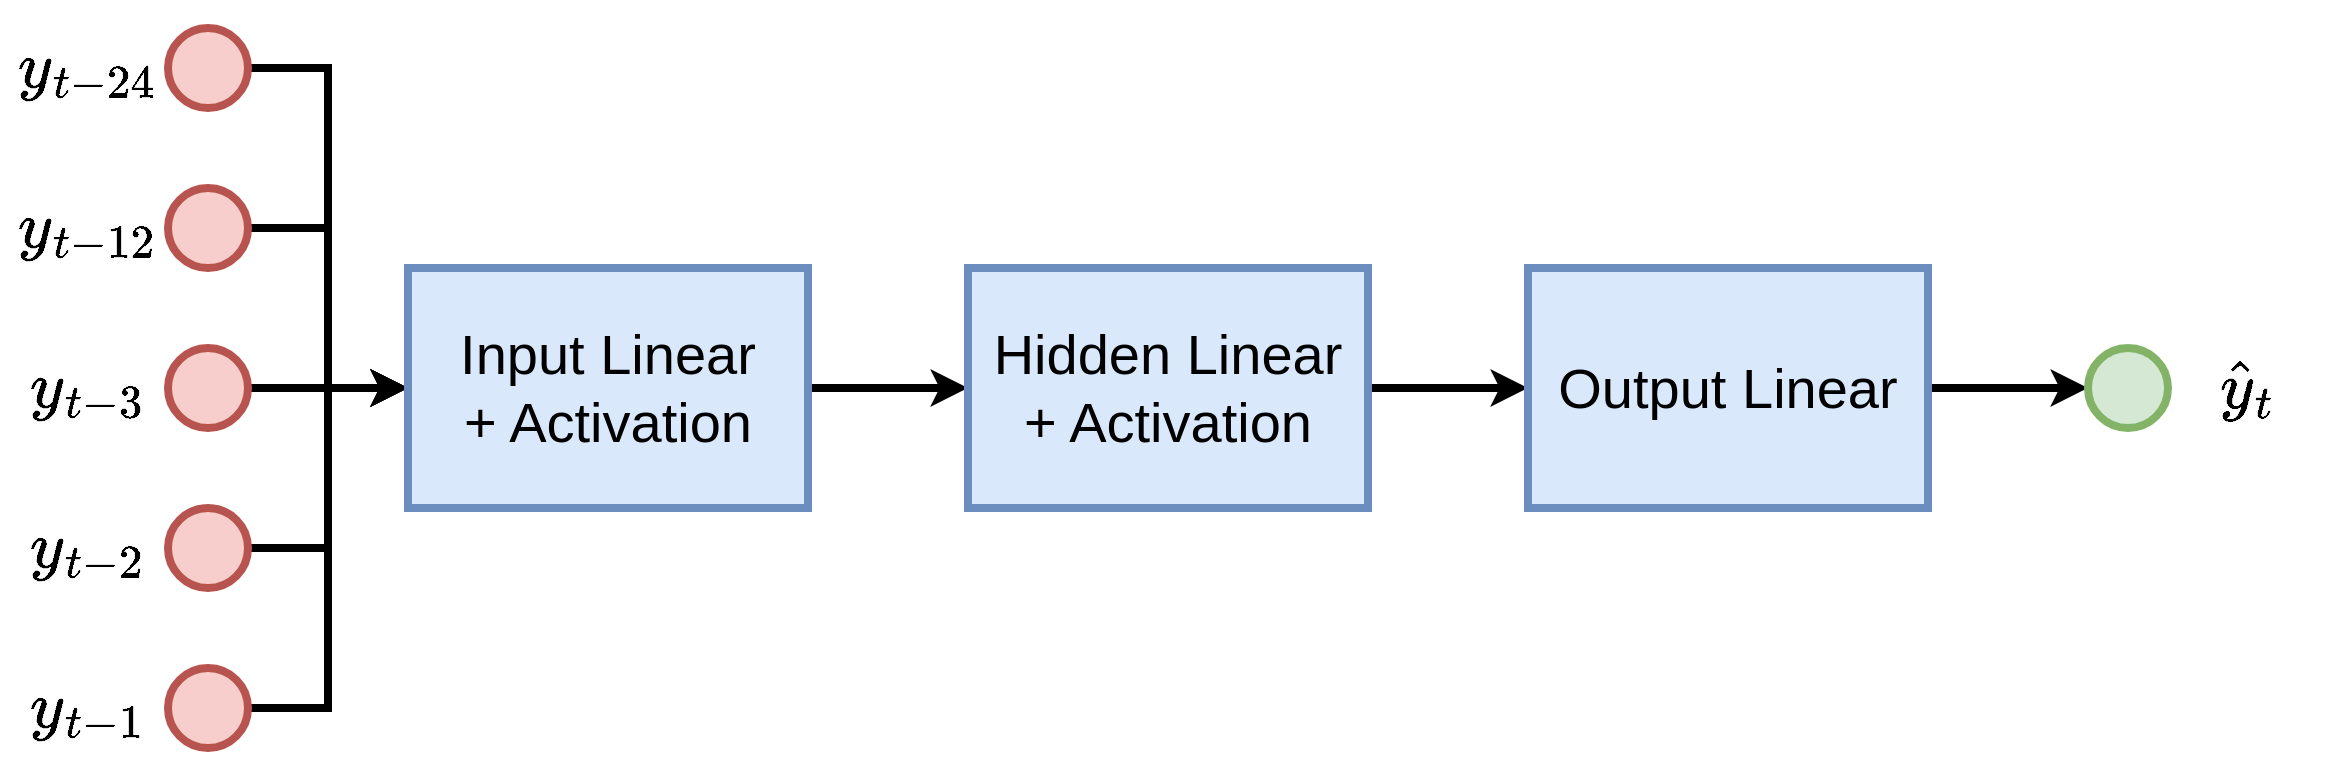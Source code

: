<mxfile version="14.6.13" type="device"><diagram id="-RK9Q8akXFD3En5pJpKh" name="Page-1"><mxGraphModel dx="1572" dy="978" grid="1" gridSize="10" guides="1" tooltips="1" connect="1" arrows="1" fold="1" page="1" pageScale="1" pageWidth="850" pageHeight="1100" math="1" shadow="0"><root><mxCell id="0"/><mxCell id="1" parent="0"/><mxCell id="vO7q9De27f2Mt2s9d4Wh-24" style="edgeStyle=orthogonalEdgeStyle;rounded=0;orthogonalLoop=1;jettySize=auto;html=1;entryX=0;entryY=0.5;entryDx=0;entryDy=0;fontSize=28;strokeWidth=4;" edge="1" parent="1" source="vO7q9De27f2Mt2s9d4Wh-4" target="vO7q9De27f2Mt2s9d4Wh-19"><mxGeometry relative="1" as="geometry"/></mxCell><mxCell id="vO7q9De27f2Mt2s9d4Wh-4" value="" style="ellipse;whiteSpace=wrap;html=1;fontSize=28;strokeWidth=4;fillColor=#f8cecc;strokeColor=#b85450;" vertex="1" parent="1"><mxGeometry x="400" y="560" width="40" height="40" as="geometry"/></mxCell><mxCell id="vO7q9De27f2Mt2s9d4Wh-25" style="edgeStyle=orthogonalEdgeStyle;rounded=0;orthogonalLoop=1;jettySize=auto;html=1;entryX=0;entryY=0.5;entryDx=0;entryDy=0;fontSize=28;strokeWidth=4;" edge="1" parent="1" source="vO7q9De27f2Mt2s9d4Wh-5" target="vO7q9De27f2Mt2s9d4Wh-19"><mxGeometry relative="1" as="geometry"/></mxCell><mxCell id="vO7q9De27f2Mt2s9d4Wh-5" value="" style="ellipse;whiteSpace=wrap;html=1;fontSize=28;strokeWidth=4;fillColor=#f8cecc;strokeColor=#b85450;" vertex="1" parent="1"><mxGeometry x="400" y="640" width="40" height="40" as="geometry"/></mxCell><mxCell id="vO7q9De27f2Mt2s9d4Wh-26" style="edgeStyle=orthogonalEdgeStyle;rounded=0;orthogonalLoop=1;jettySize=auto;html=1;fontSize=28;strokeWidth=4;" edge="1" parent="1" source="vO7q9De27f2Mt2s9d4Wh-6" target="vO7q9De27f2Mt2s9d4Wh-19"><mxGeometry relative="1" as="geometry"/></mxCell><mxCell id="vO7q9De27f2Mt2s9d4Wh-6" value="" style="ellipse;whiteSpace=wrap;html=1;fontSize=28;strokeWidth=4;fillColor=#f8cecc;strokeColor=#b85450;" vertex="1" parent="1"><mxGeometry x="400" y="720" width="40" height="40" as="geometry"/></mxCell><mxCell id="vO7q9De27f2Mt2s9d4Wh-27" style="edgeStyle=orthogonalEdgeStyle;rounded=0;orthogonalLoop=1;jettySize=auto;html=1;fontSize=28;strokeWidth=4;" edge="1" parent="1" source="vO7q9De27f2Mt2s9d4Wh-7" target="vO7q9De27f2Mt2s9d4Wh-19"><mxGeometry relative="1" as="geometry"/></mxCell><mxCell id="vO7q9De27f2Mt2s9d4Wh-7" value="" style="ellipse;whiteSpace=wrap;html=1;fontSize=28;strokeWidth=4;fillColor=#f8cecc;strokeColor=#b85450;" vertex="1" parent="1"><mxGeometry x="400" y="800" width="40" height="40" as="geometry"/></mxCell><mxCell id="vO7q9De27f2Mt2s9d4Wh-28" style="edgeStyle=orthogonalEdgeStyle;rounded=0;orthogonalLoop=1;jettySize=auto;html=1;entryX=0;entryY=0.5;entryDx=0;entryDy=0;fontSize=28;strokeWidth=4;" edge="1" parent="1" source="vO7q9De27f2Mt2s9d4Wh-8" target="vO7q9De27f2Mt2s9d4Wh-19"><mxGeometry relative="1" as="geometry"/></mxCell><mxCell id="vO7q9De27f2Mt2s9d4Wh-8" value="" style="ellipse;whiteSpace=wrap;html=1;fontSize=28;strokeWidth=4;fillColor=#f8cecc;strokeColor=#b85450;" vertex="1" parent="1"><mxGeometry x="400" y="880" width="40" height="40" as="geometry"/></mxCell><mxCell id="vO7q9De27f2Mt2s9d4Wh-12" value="$$y_{t-24}$$" style="text;html=1;strokeColor=none;fillColor=none;align=center;verticalAlign=middle;whiteSpace=wrap;rounded=0;fontSize=28;opacity=20;strokeWidth=4;" vertex="1" parent="1"><mxGeometry x="320" y="560" width="80" height="40" as="geometry"/></mxCell><mxCell id="vO7q9De27f2Mt2s9d4Wh-13" value="$$y_{t-12}$$" style="text;html=1;strokeColor=none;fillColor=none;align=center;verticalAlign=middle;whiteSpace=wrap;rounded=0;fontSize=28;opacity=20;strokeWidth=4;" vertex="1" parent="1"><mxGeometry x="320" y="640" width="80" height="40" as="geometry"/></mxCell><mxCell id="vO7q9De27f2Mt2s9d4Wh-14" value="$$y_{t-3}$$" style="text;html=1;strokeColor=none;fillColor=none;align=center;verticalAlign=middle;whiteSpace=wrap;rounded=0;fontSize=28;opacity=20;strokeWidth=4;" vertex="1" parent="1"><mxGeometry x="320" y="720" width="80" height="40" as="geometry"/></mxCell><mxCell id="vO7q9De27f2Mt2s9d4Wh-15" value="$$y_{t-2}$$" style="text;html=1;strokeColor=none;fillColor=none;align=center;verticalAlign=middle;whiteSpace=wrap;rounded=0;fontSize=28;opacity=20;strokeWidth=4;" vertex="1" parent="1"><mxGeometry x="320" y="800" width="80" height="40" as="geometry"/></mxCell><mxCell id="vO7q9De27f2Mt2s9d4Wh-16" value="$$y_{t-1}$$" style="text;html=1;strokeColor=none;fillColor=none;align=center;verticalAlign=middle;whiteSpace=wrap;rounded=0;fontSize=28;opacity=20;strokeWidth=4;" vertex="1" parent="1"><mxGeometry x="320" y="880" width="80" height="40" as="geometry"/></mxCell><mxCell id="vO7q9De27f2Mt2s9d4Wh-30" style="edgeStyle=orthogonalEdgeStyle;rounded=0;orthogonalLoop=1;jettySize=auto;html=1;fontSize=28;strokeWidth=4;" edge="1" parent="1" source="vO7q9De27f2Mt2s9d4Wh-19" target="vO7q9De27f2Mt2s9d4Wh-20"><mxGeometry relative="1" as="geometry"/></mxCell><mxCell id="vO7q9De27f2Mt2s9d4Wh-19" value="Input Linear&lt;br style=&quot;font-size: 28px;&quot;&gt;+ Activation" style="rounded=0;whiteSpace=wrap;html=1;fontSize=28;strokeWidth=4;fillColor=#dae8fc;strokeColor=#6c8ebf;" vertex="1" parent="1"><mxGeometry x="520" y="680" width="200" height="120" as="geometry"/></mxCell><mxCell id="vO7q9De27f2Mt2s9d4Wh-31" style="edgeStyle=orthogonalEdgeStyle;rounded=0;orthogonalLoop=1;jettySize=auto;html=1;fontSize=28;strokeWidth=4;" edge="1" parent="1" source="vO7q9De27f2Mt2s9d4Wh-20" target="vO7q9De27f2Mt2s9d4Wh-21"><mxGeometry relative="1" as="geometry"/></mxCell><mxCell id="vO7q9De27f2Mt2s9d4Wh-20" value="&lt;span style=&quot;font-size: 28px;&quot;&gt;Hidden Linear&lt;/span&gt;&lt;br style=&quot;font-size: 28px;&quot;&gt;&lt;span style=&quot;font-size: 28px;&quot;&gt;+ Activation&lt;/span&gt;" style="rounded=0;whiteSpace=wrap;html=1;fontSize=28;strokeWidth=4;fillColor=#dae8fc;strokeColor=#6c8ebf;" vertex="1" parent="1"><mxGeometry x="800" y="680" width="200" height="120" as="geometry"/></mxCell><mxCell id="vO7q9De27f2Mt2s9d4Wh-32" style="edgeStyle=orthogonalEdgeStyle;rounded=0;orthogonalLoop=1;jettySize=auto;html=1;entryX=0;entryY=0.5;entryDx=0;entryDy=0;fontSize=28;strokeWidth=4;" edge="1" parent="1" source="vO7q9De27f2Mt2s9d4Wh-21" target="vO7q9De27f2Mt2s9d4Wh-22"><mxGeometry relative="1" as="geometry"/></mxCell><mxCell id="vO7q9De27f2Mt2s9d4Wh-21" value="&lt;span style=&quot;font-size: 28px;&quot;&gt;Output Linear&lt;/span&gt;" style="rounded=0;whiteSpace=wrap;html=1;fontSize=28;strokeWidth=4;fillColor=#dae8fc;strokeColor=#6c8ebf;" vertex="1" parent="1"><mxGeometry x="1080" y="680" width="200" height="120" as="geometry"/></mxCell><mxCell id="vO7q9De27f2Mt2s9d4Wh-22" value="" style="ellipse;whiteSpace=wrap;html=1;fontSize=28;strokeWidth=4;fillColor=#d5e8d4;strokeColor=#82b366;" vertex="1" parent="1"><mxGeometry x="1360" y="720" width="40" height="40" as="geometry"/></mxCell><mxCell id="vO7q9De27f2Mt2s9d4Wh-23" value="$$\hat y_t$$" style="text;html=1;strokeColor=none;fillColor=none;align=center;verticalAlign=middle;whiteSpace=wrap;rounded=0;fontSize=28;opacity=20;strokeWidth=4;" vertex="1" parent="1"><mxGeometry x="1400" y="720" width="80" height="40" as="geometry"/></mxCell></root></mxGraphModel></diagram></mxfile>